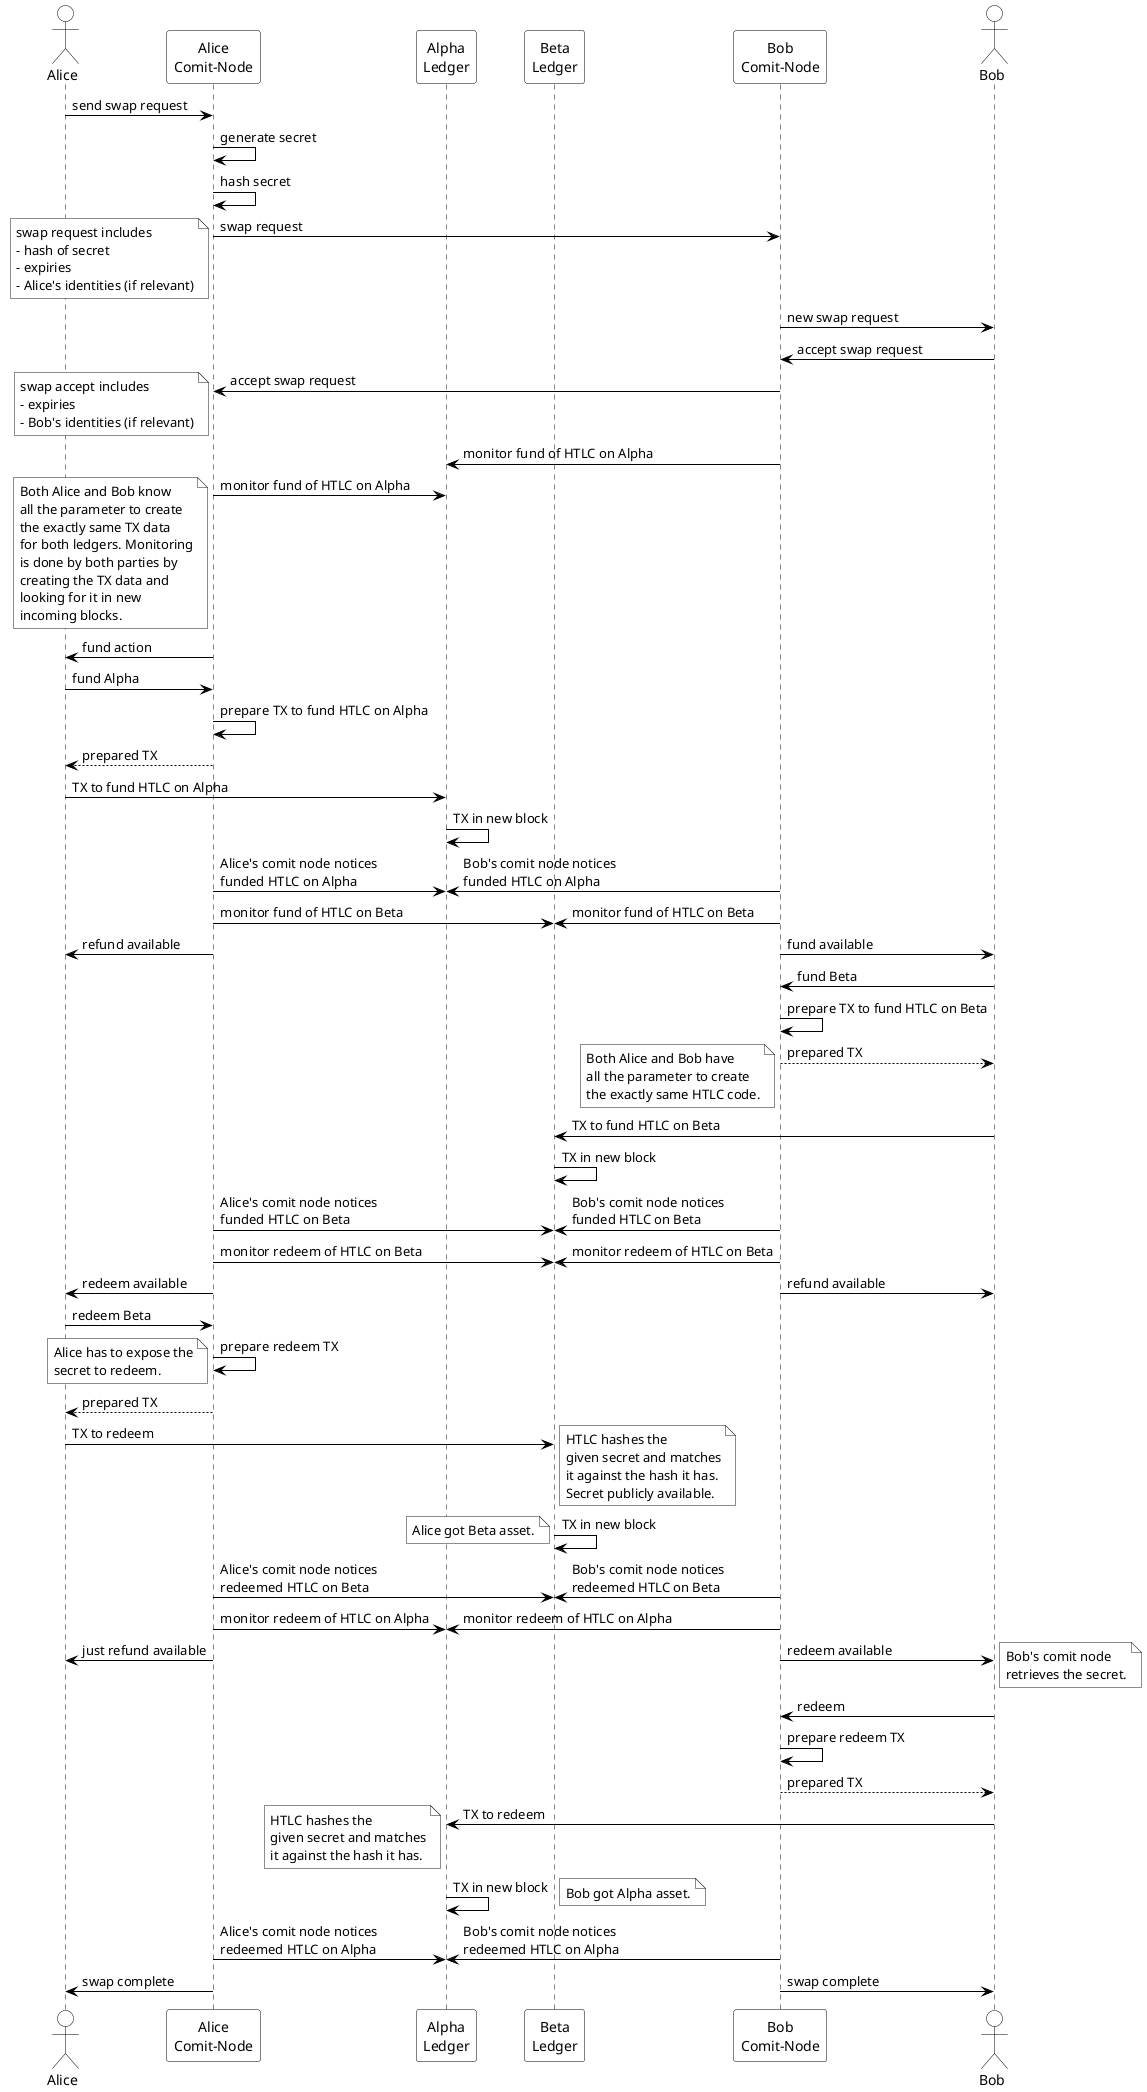 ' DIAGRAM #########################################
' RFC003 atomic swap
' #################################################
@startuml
' #################################################
' SETTINGS: color settings of diagram
' #################################################
skinparam sequence {
	BorderColor black
	ArrowColor black
	ActorBorderColor black
	LifeLineBorderColor black
	LifeLineBackgroundColor white
	
	ParticipantBorderColor black
	ParticipantBackgroundColor white
	ParticipantFontColor black
	
	ActorBackgroundColor white
	ActorFontColor black
}
' #################################################
' ACTORS
' #################################################
actor Alice
participant "Alice\nComit-Node" as AC
participant "Alpha\nLedger" as Alpha
participant "Beta\nLedger" as Beta
participant "Bob\nComit-Node" as BC
actor Bob

' allow parallelism
!pragma teoz true

' #################################################
' DIAGRAM
' #################################################
Alice->AC: send swap request
AC->AC: generate secret
AC->AC: hash secret
AC->BC: swap request 
note left #white
	swap request includes 
	- hash of secret 
	- expiries
	- Alice's identities (if relevant)
end note
BC->Bob: new swap request
Bob->BC: accept swap request
BC->AC: accept swap request
note left #white
	swap accept includes 
	- expiries
	- Bob's identities (if relevant)
end note
BC->Alpha: monitor fund of HTLC on Alpha
AC->Alpha: monitor fund of HTLC on Alpha
note left #white
	Both Alice and Bob know
	all the parameter to create
	the exactly same TX data
	for both ledgers. Monitoring
	is done by both parties by
	creating the TX data and
	looking for it in new
	incoming blocks.
end note
AC->Alice: fund action
Alice->AC: fund Alpha
AC->AC: prepare TX to fund HTLC on Alpha
AC-->Alice: prepared TX
Alice->Alpha: TX to fund HTLC on Alpha
Alpha->Alpha: TX in new block
AC->Alpha: Alice's comit node notices\nfunded HTLC on Alpha
& BC->Alpha: Bob's comit node notices\nfunded HTLC on Alpha
BC->Beta: monitor fund of HTLC on Beta
& AC->Beta: monitor fund of HTLC on Beta
AC->Alice: refund available
& BC->Bob: fund available
Bob->BC: fund Beta
BC->BC: prepare TX to fund HTLC on Beta
BC-->Bob: prepared TX
note left #white
	Both Alice and Bob have
	all the parameter to create
	the exactly same HTLC code.
end note
Bob->Beta: TX to fund HTLC on Beta
Beta->Beta: TX in new block
BC->Beta: Bob's comit node notices\nfunded HTLC on Beta
& AC->Beta: Alice's comit node notices\nfunded HTLC on Beta
BC->Beta: monitor redeem of HTLC on Beta
& AC->Beta: monitor redeem of HTLC on Beta
BC->Bob: refund available
& AC->Alice: redeem available
Alice->AC: redeem Beta
AC->AC: prepare redeem TX
note left #white
	Alice has to expose the
	secret to redeem.
end note
AC-->Alice: prepared TX
Alice->Beta: TX to redeem
note right #white
	HTLC hashes the
	given secret and matches
	it against the hash it has.
	Secret publicly available.
end note
Beta->Beta: TX in new block
note left #white
	Alice got Beta asset.
end note
AC->Beta: Alice's comit node notices\nredeemed HTLC on Beta
& BC->Beta: Bob's comit node notices\nredeemed HTLC on Beta
BC->Alpha: monitor redeem of HTLC on Alpha
& AC->Alpha: monitor redeem of HTLC on Alpha
AC->Alice: just refund available
& BC->Bob: redeem available
note right #white
	Bob's comit node
	retrieves the secret.
end note
Bob->BC: redeem
BC->BC: prepare redeem TX
BC-->Bob: prepared TX
Bob->Alpha: TX to redeem
note left #white
	HTLC hashes the
	given secret and matches
	it against the hash it has.
end note
Alpha->Alpha: TX in new block
note right #white
	Bob got Alpha asset.
end note
AC->Alpha: Alice's comit node notices\nredeemed HTLC on Alpha
& BC->Alpha: Bob's comit node notices\nredeemed HTLC on Alpha
AC->Alice: swap complete
& BC->Bob: swap complete

@enduml